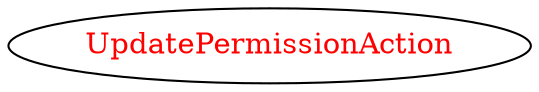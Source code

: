 digraph dependencyGraph {
 concentrate=true;
 ranksep="2.0";
 rankdir="LR"; 
 splines="ortho";
"UpdatePermissionAction" [fontcolor="red"];
}